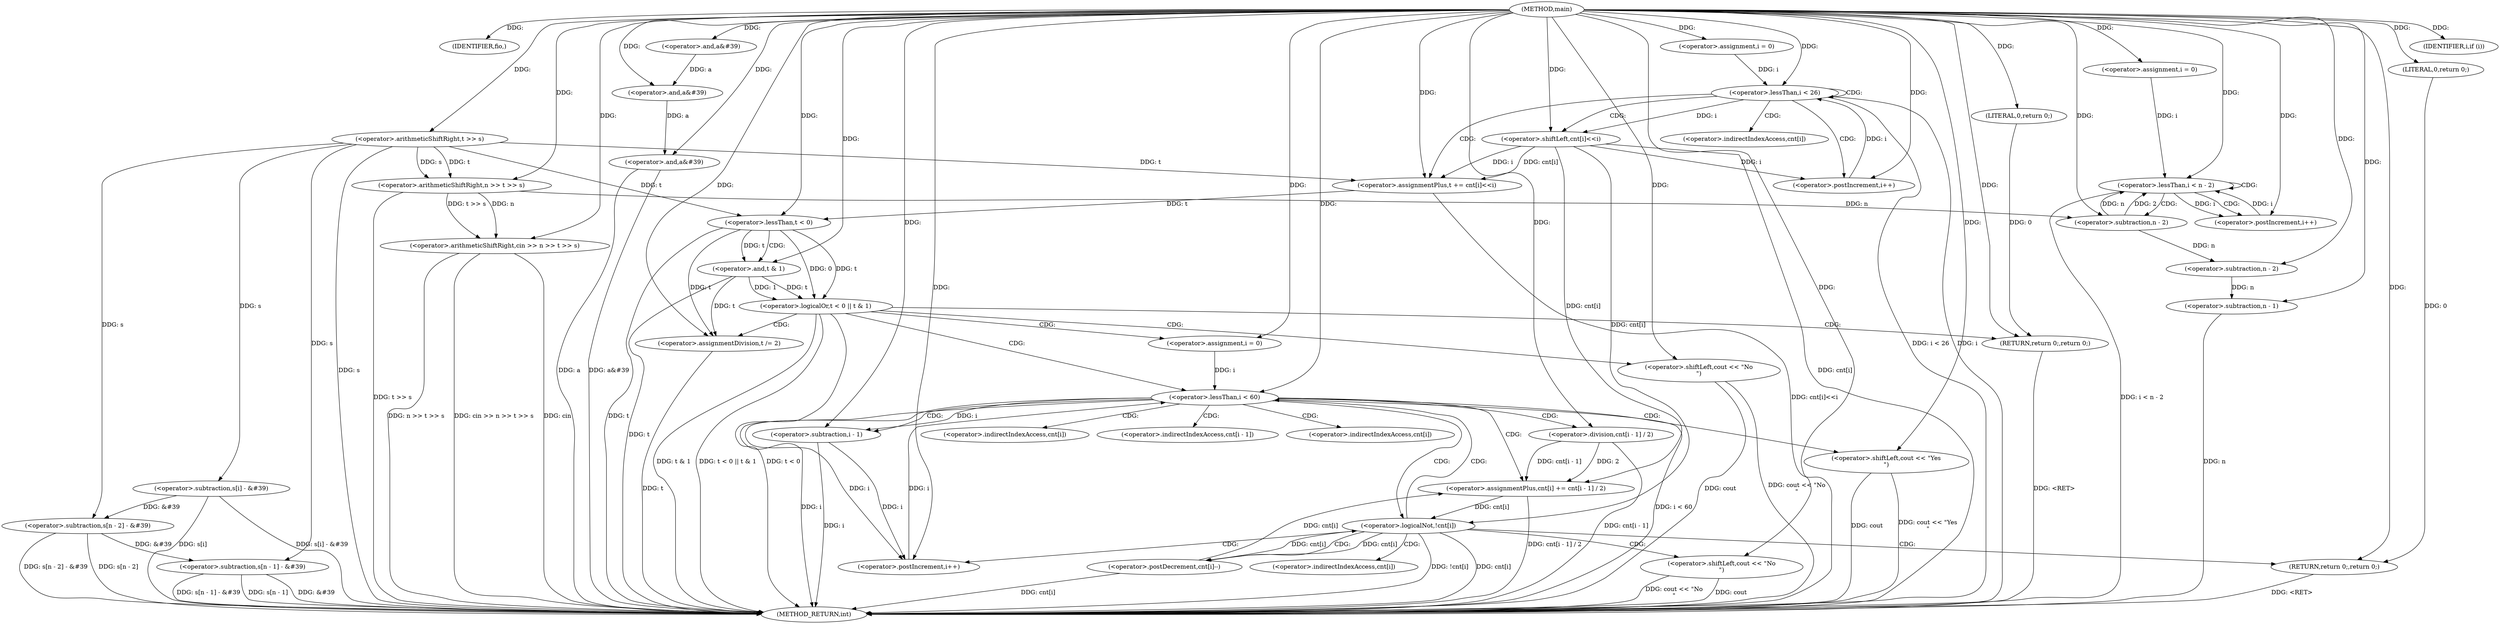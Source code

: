 digraph "main" {  
"1000115" [label = "(METHOD,main)" ]
"1000249" [label = "(METHOD_RETURN,int)" ]
"1000117" [label = "(IDENTIFIER,fio,)" ]
"1000121" [label = "(<operator>.arithmeticShiftRight,cin >> n >> t >> s)" ]
"1000141" [label = "(<operator>.subtraction,s[i] - &#39)" ]
"1000147" [label = "(<operator>.and,a&#39)" ]
"1000150" [label = "(<operator>.subtraction,s[n - 2] - &#39)" ]
"1000158" [label = "(<operator>.and,a&#39)" ]
"1000161" [label = "(<operator>.subtraction,s[n - 1] - &#39)" ]
"1000169" [label = "(<operator>.and,a&#39)" ]
"1000203" [label = "(<operator>.assignmentDivision,t /= 2)" ]
"1000246" [label = "(<operator>.shiftLeft,cout << \"Yes\n\")" ]
"1000131" [label = "(<operator>.assignment,i = 0)" ]
"1000134" [label = "(<operator>.lessThan,i < n - 2)" ]
"1000139" [label = "(<operator>.postIncrement,i++)" ]
"1000174" [label = "(<operator>.assignment,i = 0)" ]
"1000177" [label = "(<operator>.lessThan,i < 26)" ]
"1000180" [label = "(<operator>.postIncrement,i++)" ]
"1000182" [label = "(<operator>.assignmentPlus,t += cnt[i]<<i)" ]
"1000190" [label = "(<operator>.logicalOr,t < 0 || t & 1)" ]
"1000208" [label = "(<operator>.assignment,i = 0)" ]
"1000211" [label = "(<operator>.lessThan,i < 60)" ]
"1000214" [label = "(<operator>.postIncrement,i++)" ]
"1000123" [label = "(<operator>.arithmeticShiftRight,n >> t >> s)" ]
"1000198" [label = "(<operator>.shiftLeft,cout << \"No\n\")" ]
"1000201" [label = "(RETURN,return 0;,return 0;)" ]
"1000125" [label = "(<operator>.arithmeticShiftRight,t >> s)" ]
"1000136" [label = "(<operator>.subtraction,n - 2)" ]
"1000153" [label = "(<operator>.subtraction,n - 2)" ]
"1000164" [label = "(<operator>.subtraction,n - 1)" ]
"1000184" [label = "(<operator>.shiftLeft,cnt[i]<<i)" ]
"1000191" [label = "(<operator>.lessThan,t < 0)" ]
"1000194" [label = "(<operator>.and,t & 1)" ]
"1000202" [label = "(LITERAL,0,return 0;)" ]
"1000218" [label = "(IDENTIFIER,i,if (i))" ]
"1000219" [label = "(<operator>.assignmentPlus,cnt[i] += cnt[i - 1] / 2)" ]
"1000242" [label = "(<operator>.postDecrement,cnt[i]--)" ]
"1000232" [label = "(<operator>.logicalNot,!cnt[i])" ]
"1000223" [label = "(<operator>.division,cnt[i - 1] / 2)" ]
"1000237" [label = "(<operator>.shiftLeft,cout << \"No\n\")" ]
"1000240" [label = "(RETURN,return 0;,return 0;)" ]
"1000241" [label = "(LITERAL,0,return 0;)" ]
"1000226" [label = "(<operator>.subtraction,i - 1)" ]
"1000185" [label = "(<operator>.indirectIndexAccess,cnt[i])" ]
"1000220" [label = "(<operator>.indirectIndexAccess,cnt[i])" ]
"1000243" [label = "(<operator>.indirectIndexAccess,cnt[i])" ]
"1000224" [label = "(<operator>.indirectIndexAccess,cnt[i - 1])" ]
"1000233" [label = "(<operator>.indirectIndexAccess,cnt[i])" ]
  "1000201" -> "1000249"  [ label = "DDG: <RET>"] 
  "1000125" -> "1000249"  [ label = "DDG: s"] 
  "1000123" -> "1000249"  [ label = "DDG: t >> s"] 
  "1000121" -> "1000249"  [ label = "DDG: n >> t >> s"] 
  "1000121" -> "1000249"  [ label = "DDG: cin >> n >> t >> s"] 
  "1000134" -> "1000249"  [ label = "DDG: i < n - 2"] 
  "1000141" -> "1000249"  [ label = "DDG: s[i]"] 
  "1000141" -> "1000249"  [ label = "DDG: s[i] - &#39"] 
  "1000150" -> "1000249"  [ label = "DDG: s[n - 2]"] 
  "1000150" -> "1000249"  [ label = "DDG: s[n - 2] - &#39"] 
  "1000164" -> "1000249"  [ label = "DDG: n"] 
  "1000161" -> "1000249"  [ label = "DDG: s[n - 1]"] 
  "1000161" -> "1000249"  [ label = "DDG: &#39"] 
  "1000161" -> "1000249"  [ label = "DDG: s[n - 1] - &#39"] 
  "1000169" -> "1000249"  [ label = "DDG: a"] 
  "1000169" -> "1000249"  [ label = "DDG: a&#39"] 
  "1000177" -> "1000249"  [ label = "DDG: i"] 
  "1000177" -> "1000249"  [ label = "DDG: i < 26"] 
  "1000191" -> "1000249"  [ label = "DDG: t"] 
  "1000190" -> "1000249"  [ label = "DDG: t < 0"] 
  "1000194" -> "1000249"  [ label = "DDG: t"] 
  "1000190" -> "1000249"  [ label = "DDG: t & 1"] 
  "1000190" -> "1000249"  [ label = "DDG: t < 0 || t & 1"] 
  "1000203" -> "1000249"  [ label = "DDG: t"] 
  "1000211" -> "1000249"  [ label = "DDG: i"] 
  "1000211" -> "1000249"  [ label = "DDG: i < 60"] 
  "1000246" -> "1000249"  [ label = "DDG: cout"] 
  "1000246" -> "1000249"  [ label = "DDG: cout << \"Yes\n\""] 
  "1000226" -> "1000249"  [ label = "DDG: i"] 
  "1000223" -> "1000249"  [ label = "DDG: cnt[i - 1]"] 
  "1000219" -> "1000249"  [ label = "DDG: cnt[i - 1] / 2"] 
  "1000232" -> "1000249"  [ label = "DDG: cnt[i]"] 
  "1000232" -> "1000249"  [ label = "DDG: !cnt[i]"] 
  "1000242" -> "1000249"  [ label = "DDG: cnt[i]"] 
  "1000237" -> "1000249"  [ label = "DDG: cout"] 
  "1000237" -> "1000249"  [ label = "DDG: cout << \"No\n\""] 
  "1000198" -> "1000249"  [ label = "DDG: cout"] 
  "1000198" -> "1000249"  [ label = "DDG: cout << \"No\n\""] 
  "1000184" -> "1000249"  [ label = "DDG: cnt[i]"] 
  "1000182" -> "1000249"  [ label = "DDG: cnt[i]<<i"] 
  "1000240" -> "1000249"  [ label = "DDG: <RET>"] 
  "1000121" -> "1000249"  [ label = "DDG: cin"] 
  "1000115" -> "1000117"  [ label = "DDG: "] 
  "1000115" -> "1000203"  [ label = "DDG: "] 
  "1000115" -> "1000121"  [ label = "DDG: "] 
  "1000123" -> "1000121"  [ label = "DDG: n"] 
  "1000123" -> "1000121"  [ label = "DDG: t >> s"] 
  "1000115" -> "1000131"  [ label = "DDG: "] 
  "1000125" -> "1000141"  [ label = "DDG: s"] 
  "1000115" -> "1000147"  [ label = "DDG: "] 
  "1000125" -> "1000150"  [ label = "DDG: s"] 
  "1000141" -> "1000150"  [ label = "DDG: &#39"] 
  "1000147" -> "1000158"  [ label = "DDG: a"] 
  "1000115" -> "1000158"  [ label = "DDG: "] 
  "1000125" -> "1000161"  [ label = "DDG: s"] 
  "1000150" -> "1000161"  [ label = "DDG: &#39"] 
  "1000158" -> "1000169"  [ label = "DDG: a"] 
  "1000115" -> "1000169"  [ label = "DDG: "] 
  "1000115" -> "1000174"  [ label = "DDG: "] 
  "1000184" -> "1000182"  [ label = "DDG: i"] 
  "1000184" -> "1000182"  [ label = "DDG: cnt[i]"] 
  "1000191" -> "1000203"  [ label = "DDG: t"] 
  "1000194" -> "1000203"  [ label = "DDG: t"] 
  "1000115" -> "1000208"  [ label = "DDG: "] 
  "1000115" -> "1000246"  [ label = "DDG: "] 
  "1000115" -> "1000123"  [ label = "DDG: "] 
  "1000125" -> "1000123"  [ label = "DDG: s"] 
  "1000125" -> "1000123"  [ label = "DDG: t"] 
  "1000131" -> "1000134"  [ label = "DDG: i"] 
  "1000139" -> "1000134"  [ label = "DDG: i"] 
  "1000115" -> "1000134"  [ label = "DDG: "] 
  "1000136" -> "1000134"  [ label = "DDG: n"] 
  "1000136" -> "1000134"  [ label = "DDG: 2"] 
  "1000134" -> "1000139"  [ label = "DDG: i"] 
  "1000115" -> "1000139"  [ label = "DDG: "] 
  "1000174" -> "1000177"  [ label = "DDG: i"] 
  "1000180" -> "1000177"  [ label = "DDG: i"] 
  "1000115" -> "1000177"  [ label = "DDG: "] 
  "1000184" -> "1000180"  [ label = "DDG: i"] 
  "1000115" -> "1000180"  [ label = "DDG: "] 
  "1000125" -> "1000182"  [ label = "DDG: t"] 
  "1000115" -> "1000182"  [ label = "DDG: "] 
  "1000191" -> "1000190"  [ label = "DDG: 0"] 
  "1000191" -> "1000190"  [ label = "DDG: t"] 
  "1000194" -> "1000190"  [ label = "DDG: t"] 
  "1000194" -> "1000190"  [ label = "DDG: 1"] 
  "1000202" -> "1000201"  [ label = "DDG: 0"] 
  "1000115" -> "1000201"  [ label = "DDG: "] 
  "1000208" -> "1000211"  [ label = "DDG: i"] 
  "1000214" -> "1000211"  [ label = "DDG: i"] 
  "1000115" -> "1000211"  [ label = "DDG: "] 
  "1000211" -> "1000214"  [ label = "DDG: i"] 
  "1000226" -> "1000214"  [ label = "DDG: i"] 
  "1000115" -> "1000214"  [ label = "DDG: "] 
  "1000115" -> "1000125"  [ label = "DDG: "] 
  "1000123" -> "1000136"  [ label = "DDG: n"] 
  "1000115" -> "1000136"  [ label = "DDG: "] 
  "1000136" -> "1000153"  [ label = "DDG: n"] 
  "1000115" -> "1000153"  [ label = "DDG: "] 
  "1000153" -> "1000164"  [ label = "DDG: n"] 
  "1000115" -> "1000164"  [ label = "DDG: "] 
  "1000177" -> "1000184"  [ label = "DDG: i"] 
  "1000115" -> "1000184"  [ label = "DDG: "] 
  "1000125" -> "1000191"  [ label = "DDG: t"] 
  "1000182" -> "1000191"  [ label = "DDG: t"] 
  "1000115" -> "1000191"  [ label = "DDG: "] 
  "1000191" -> "1000194"  [ label = "DDG: t"] 
  "1000115" -> "1000194"  [ label = "DDG: "] 
  "1000115" -> "1000198"  [ label = "DDG: "] 
  "1000115" -> "1000202"  [ label = "DDG: "] 
  "1000115" -> "1000218"  [ label = "DDG: "] 
  "1000223" -> "1000219"  [ label = "DDG: cnt[i - 1]"] 
  "1000223" -> "1000219"  [ label = "DDG: 2"] 
  "1000242" -> "1000219"  [ label = "DDG: cnt[i]"] 
  "1000184" -> "1000219"  [ label = "DDG: cnt[i]"] 
  "1000232" -> "1000242"  [ label = "DDG: cnt[i]"] 
  "1000115" -> "1000223"  [ label = "DDG: "] 
  "1000219" -> "1000232"  [ label = "DDG: cnt[i]"] 
  "1000242" -> "1000232"  [ label = "DDG: cnt[i]"] 
  "1000184" -> "1000232"  [ label = "DDG: cnt[i]"] 
  "1000241" -> "1000240"  [ label = "DDG: 0"] 
  "1000115" -> "1000240"  [ label = "DDG: "] 
  "1000115" -> "1000237"  [ label = "DDG: "] 
  "1000115" -> "1000241"  [ label = "DDG: "] 
  "1000211" -> "1000226"  [ label = "DDG: i"] 
  "1000115" -> "1000226"  [ label = "DDG: "] 
  "1000134" -> "1000139"  [ label = "CDG: "] 
  "1000134" -> "1000136"  [ label = "CDG: "] 
  "1000134" -> "1000134"  [ label = "CDG: "] 
  "1000177" -> "1000182"  [ label = "CDG: "] 
  "1000177" -> "1000180"  [ label = "CDG: "] 
  "1000177" -> "1000184"  [ label = "CDG: "] 
  "1000177" -> "1000177"  [ label = "CDG: "] 
  "1000177" -> "1000185"  [ label = "CDG: "] 
  "1000190" -> "1000211"  [ label = "CDG: "] 
  "1000190" -> "1000208"  [ label = "CDG: "] 
  "1000190" -> "1000203"  [ label = "CDG: "] 
  "1000190" -> "1000201"  [ label = "CDG: "] 
  "1000190" -> "1000198"  [ label = "CDG: "] 
  "1000211" -> "1000246"  [ label = "CDG: "] 
  "1000211" -> "1000233"  [ label = "CDG: "] 
  "1000211" -> "1000232"  [ label = "CDG: "] 
  "1000211" -> "1000219"  [ label = "CDG: "] 
  "1000211" -> "1000220"  [ label = "CDG: "] 
  "1000211" -> "1000224"  [ label = "CDG: "] 
  "1000211" -> "1000223"  [ label = "CDG: "] 
  "1000211" -> "1000226"  [ label = "CDG: "] 
  "1000191" -> "1000194"  [ label = "CDG: "] 
  "1000232" -> "1000211"  [ label = "CDG: "] 
  "1000232" -> "1000243"  [ label = "CDG: "] 
  "1000232" -> "1000242"  [ label = "CDG: "] 
  "1000232" -> "1000214"  [ label = "CDG: "] 
  "1000232" -> "1000237"  [ label = "CDG: "] 
  "1000232" -> "1000240"  [ label = "CDG: "] 
}
